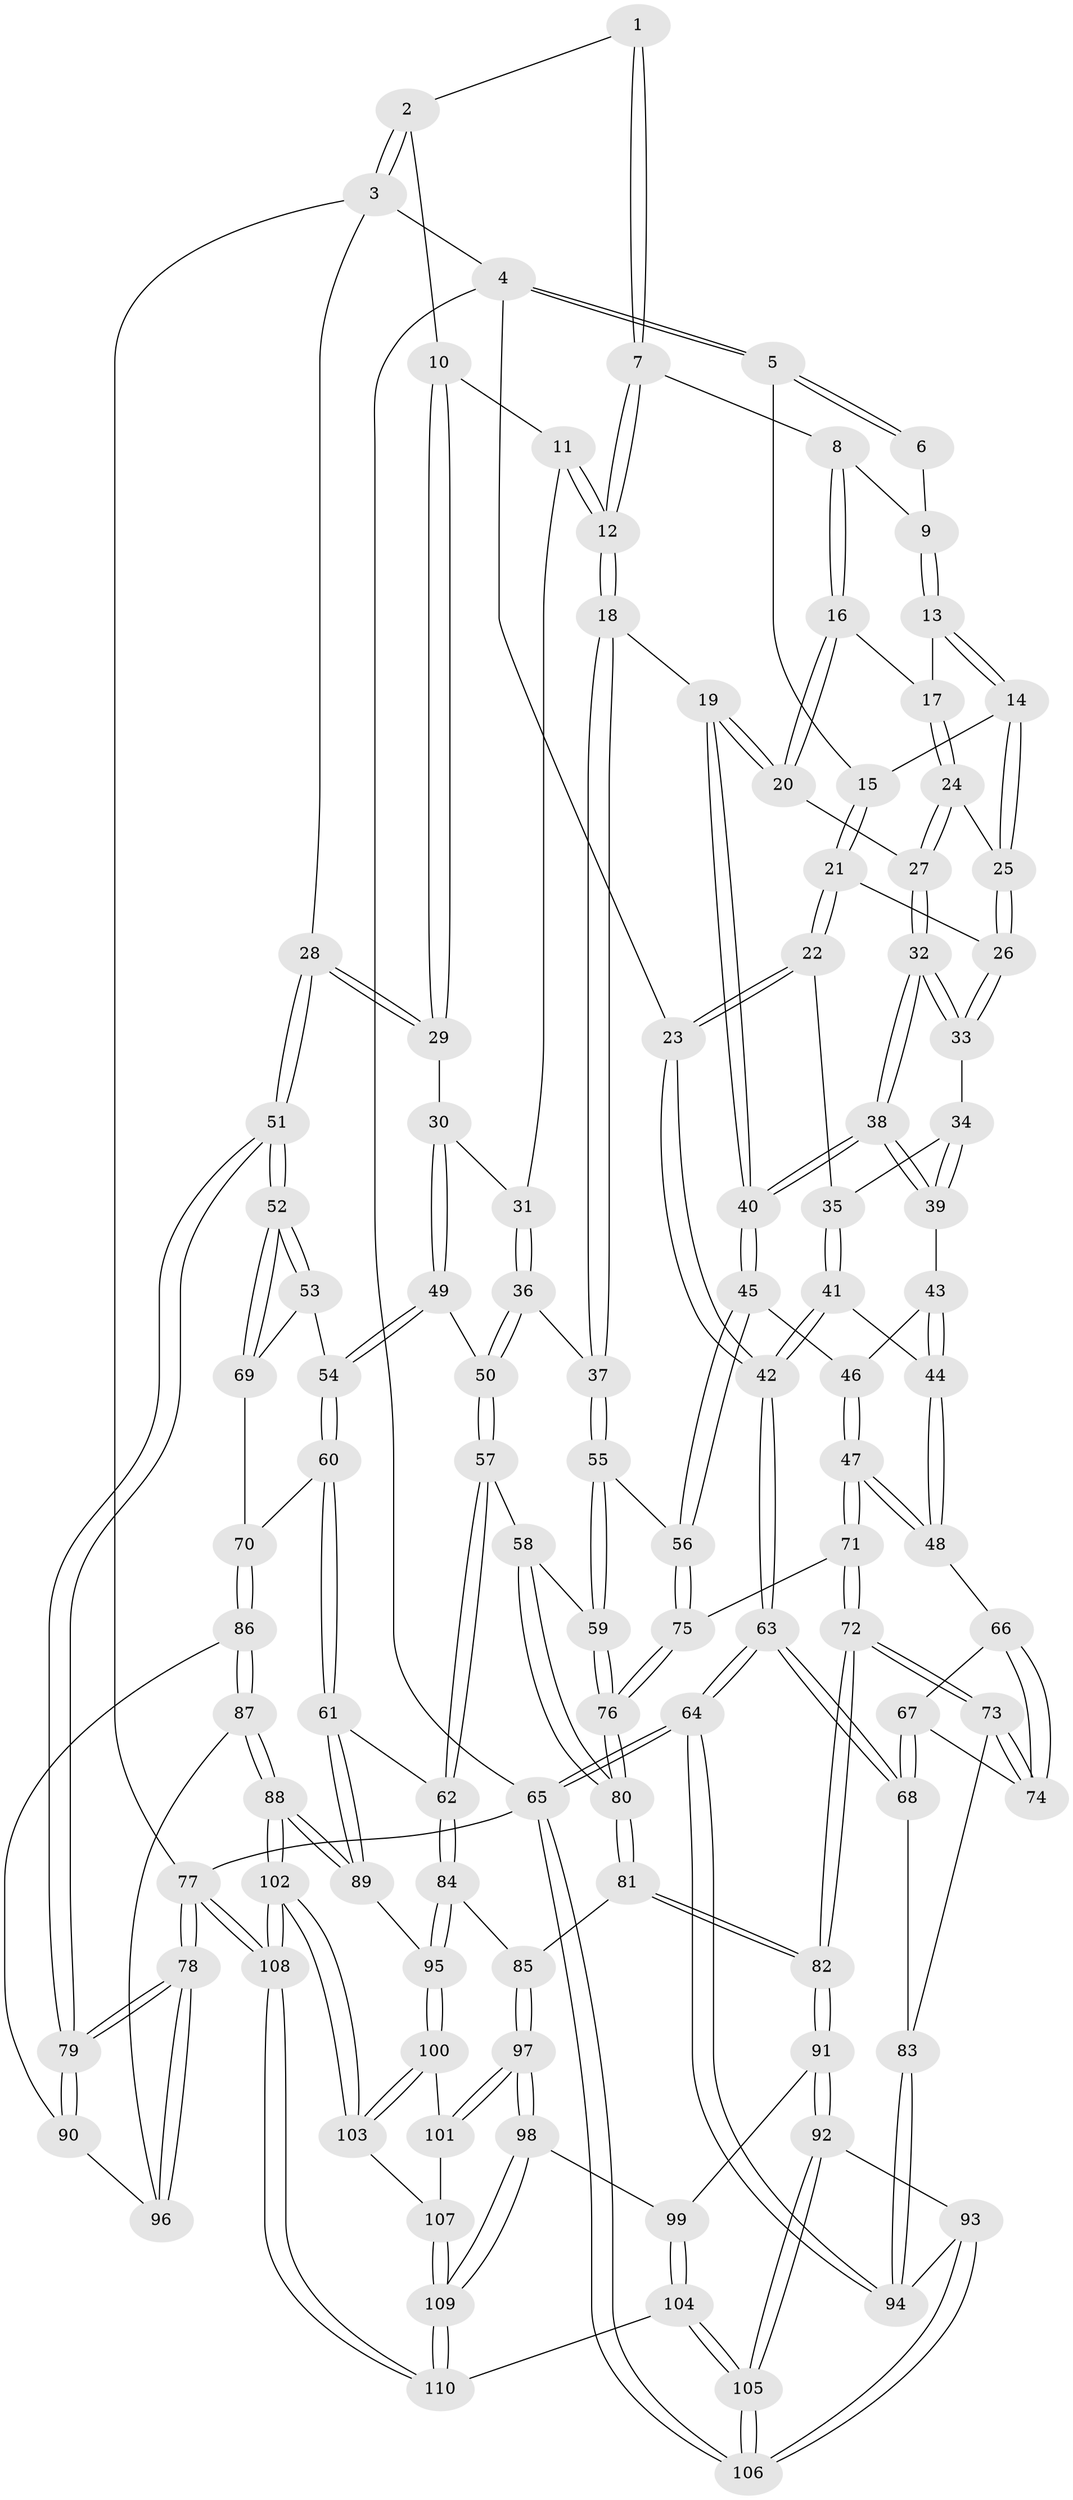 // coarse degree distribution, {6: 0.09090909090909091, 4: 0.3939393939393939, 5: 0.3484848484848485, 7: 0.015151515151515152, 3: 0.12121212121212122, 8: 0.030303030303030304}
// Generated by graph-tools (version 1.1) at 2025/21/03/04/25 18:21:09]
// undirected, 110 vertices, 272 edges
graph export_dot {
graph [start="1"]
  node [color=gray90,style=filled];
  1 [pos="+0.6563908931649421+0"];
  2 [pos="+0.8971618591983402+0"];
  3 [pos="+1+0"];
  4 [pos="+0+0"];
  5 [pos="+0+0"];
  6 [pos="+0.26583712602454224+0"];
  7 [pos="+0.6016238036653159+0"];
  8 [pos="+0.5882040833223373+0.004743924160918302"];
  9 [pos="+0.36141429496517485+0.07849227157905461"];
  10 [pos="+0.8175369339799469+0.11037867479605114"];
  11 [pos="+0.7644925277649125+0.1706383475889579"];
  12 [pos="+0.6871549596387933+0.1930544415425014"];
  13 [pos="+0.3609783397273778+0.0866687540292142"];
  14 [pos="+0.35688799705935853+0.10346192187232199"];
  15 [pos="+0.2112747733943925+0.09732778937608898"];
  16 [pos="+0.5391610638209182+0.09811145568915233"];
  17 [pos="+0.516226794505986+0.10389978741754695"];
  18 [pos="+0.6453400237234522+0.2849427188114449"];
  19 [pos="+0.608548005338349+0.2741437658277581"];
  20 [pos="+0.5324642707953235+0.2191842508091069"];
  21 [pos="+0.21949063151773873+0.17555103504241965"];
  22 [pos="+0.160603220157859+0.2248845765435899"];
  23 [pos="+0+0.04145800404543604"];
  24 [pos="+0.3848861321614904+0.1667029985192187"];
  25 [pos="+0.3597639337059386+0.12953408242105158"];
  26 [pos="+0.2508315332500075+0.18519964159253685"];
  27 [pos="+0.40720249815120796+0.2564922922305505"];
  28 [pos="+1+0.08036513456561371"];
  29 [pos="+0.9170228903079743+0.26907978701237445"];
  30 [pos="+0.8964405966372732+0.29194570092504396"];
  31 [pos="+0.7942999103963724+0.2287802134855454"];
  32 [pos="+0.40644578768679557+0.2578208651283622"];
  33 [pos="+0.30736792233517607+0.26499648473591364"];
  34 [pos="+0.28902194600192405+0.2825512121443531"];
  35 [pos="+0.17795997091120666+0.2954657289712981"];
  36 [pos="+0.6962353530109284+0.31688331236011974"];
  37 [pos="+0.6497060192965824+0.29201994050943497"];
  38 [pos="+0.4201027072970119+0.36084802053850973"];
  39 [pos="+0.2858126360551653+0.3411449564910903"];
  40 [pos="+0.4336246990488505+0.40901403982428064"];
  41 [pos="+0.14808179221075707+0.3935438347912832"];
  42 [pos="+0+0.3007273636997978"];
  43 [pos="+0.2789290447146062+0.3554555488171706"];
  44 [pos="+0.1614931056675216+0.41221692595674325"];
  45 [pos="+0.4333323550620284+0.4289057762406924"];
  46 [pos="+0.3039781721882788+0.38121580653451104"];
  47 [pos="+0.2387454222125126+0.4863275658117531"];
  48 [pos="+0.16742414946381362+0.43037882161231245"];
  49 [pos="+0.8645384891550552+0.36257777565099153"];
  50 [pos="+0.780043585436608+0.38415171368531115"];
  51 [pos="+1+0.5319371959681075"];
  52 [pos="+1+0.5286905952941847"];
  53 [pos="+0.9611091901550124+0.44756546326840174"];
  54 [pos="+0.9198187818473075+0.42678630337542034"];
  55 [pos="+0.5823831630073792+0.44421674939971006"];
  56 [pos="+0.4342970137383491+0.434593141140108"];
  57 [pos="+0.70724906940484+0.5580867940514445"];
  58 [pos="+0.6715756805604552+0.5400706058709286"];
  59 [pos="+0.6282478676125064+0.49735928219266345"];
  60 [pos="+0.8123547153133731+0.6161445708594996"];
  61 [pos="+0.7302177050729378+0.6067759722045568"];
  62 [pos="+0.7276448146035768+0.60489787974288"];
  63 [pos="+0+0.5374868522482734"];
  64 [pos="+0+1"];
  65 [pos="+0+1"];
  66 [pos="+0.14894694368987196+0.45473307631537396"];
  67 [pos="+0.043875749303933925+0.5403040417383692"];
  68 [pos="+0+0.54388364095843"];
  69 [pos="+0.8598605191607395+0.6287924356677159"];
  70 [pos="+0.8504082790399738+0.6326856844391817"];
  71 [pos="+0.2461741142438373+0.49355892498109105"];
  72 [pos="+0.25759113117118587+0.6860195339308125"];
  73 [pos="+0.15192210100346631+0.6582669419257361"];
  74 [pos="+0.12909287610883202+0.6181005823253108"];
  75 [pos="+0.43040790868479506+0.44278137181137955"];
  76 [pos="+0.4424837854195609+0.561029409757727"];
  77 [pos="+1+1"];
  78 [pos="+1+0.8946893650349433"];
  79 [pos="+1+0.7633426722941404"];
  80 [pos="+0.44378821811433755+0.6004446070665829"];
  81 [pos="+0.42499958347089617+0.6631317608914169"];
  82 [pos="+0.26253978447763876+0.6913430897570472"];
  83 [pos="+0.08277809914342123+0.6825577152873785"];
  84 [pos="+0.5732809562502184+0.6996663114753593"];
  85 [pos="+0.466852807992413+0.7009364664288541"];
  86 [pos="+0.860965677388293+0.6533337480738073"];
  87 [pos="+0.849986560494661+0.8557062781696956"];
  88 [pos="+0.8083659644668818+0.888184440266652"];
  89 [pos="+0.7316000625949123+0.8133638572561623"];
  90 [pos="+0.9674265363264979+0.7371497844538805"];
  91 [pos="+0.2454067888138792+0.7828571196085362"];
  92 [pos="+0.21714128930707197+0.8132417172929225"];
  93 [pos="+0.18854402474672025+0.8256123389455706"];
  94 [pos="+0.027714687514189287+0.7819986875198545"];
  95 [pos="+0.636788632667084+0.8241760499341486"];
  96 [pos="+0.8540439454942692+0.8545998125058429"];
  97 [pos="+0.48361817459619777+0.8832689255936856"];
  98 [pos="+0.4709518911064+0.8991154667380211"];
  99 [pos="+0.3110104388400433+0.8430333362980905"];
  100 [pos="+0.6044981025758922+0.855479704371945"];
  101 [pos="+0.5642946449331252+0.8777514796794322"];
  102 [pos="+0.795031716719904+1"];
  103 [pos="+0.7503562855007423+1"];
  104 [pos="+0.3283953903331241+1"];
  105 [pos="+0.27563477918089396+1"];
  106 [pos="+0+1"];
  107 [pos="+0.6197038212213639+0.9575307500994251"];
  108 [pos="+0.8562148444310158+1"];
  109 [pos="+0.4261053045868826+1"];
  110 [pos="+0.40354213745957973+1"];
  1 -- 2;
  1 -- 7;
  1 -- 7;
  2 -- 3;
  2 -- 3;
  2 -- 10;
  3 -- 4;
  3 -- 28;
  3 -- 77;
  4 -- 5;
  4 -- 5;
  4 -- 23;
  4 -- 65;
  5 -- 6;
  5 -- 6;
  5 -- 15;
  6 -- 9;
  7 -- 8;
  7 -- 12;
  7 -- 12;
  8 -- 9;
  8 -- 16;
  8 -- 16;
  9 -- 13;
  9 -- 13;
  10 -- 11;
  10 -- 29;
  10 -- 29;
  11 -- 12;
  11 -- 12;
  11 -- 31;
  12 -- 18;
  12 -- 18;
  13 -- 14;
  13 -- 14;
  13 -- 17;
  14 -- 15;
  14 -- 25;
  14 -- 25;
  15 -- 21;
  15 -- 21;
  16 -- 17;
  16 -- 20;
  16 -- 20;
  17 -- 24;
  17 -- 24;
  18 -- 19;
  18 -- 37;
  18 -- 37;
  19 -- 20;
  19 -- 20;
  19 -- 40;
  19 -- 40;
  20 -- 27;
  21 -- 22;
  21 -- 22;
  21 -- 26;
  22 -- 23;
  22 -- 23;
  22 -- 35;
  23 -- 42;
  23 -- 42;
  24 -- 25;
  24 -- 27;
  24 -- 27;
  25 -- 26;
  25 -- 26;
  26 -- 33;
  26 -- 33;
  27 -- 32;
  27 -- 32;
  28 -- 29;
  28 -- 29;
  28 -- 51;
  28 -- 51;
  29 -- 30;
  30 -- 31;
  30 -- 49;
  30 -- 49;
  31 -- 36;
  31 -- 36;
  32 -- 33;
  32 -- 33;
  32 -- 38;
  32 -- 38;
  33 -- 34;
  34 -- 35;
  34 -- 39;
  34 -- 39;
  35 -- 41;
  35 -- 41;
  36 -- 37;
  36 -- 50;
  36 -- 50;
  37 -- 55;
  37 -- 55;
  38 -- 39;
  38 -- 39;
  38 -- 40;
  38 -- 40;
  39 -- 43;
  40 -- 45;
  40 -- 45;
  41 -- 42;
  41 -- 42;
  41 -- 44;
  42 -- 63;
  42 -- 63;
  43 -- 44;
  43 -- 44;
  43 -- 46;
  44 -- 48;
  44 -- 48;
  45 -- 46;
  45 -- 56;
  45 -- 56;
  46 -- 47;
  46 -- 47;
  47 -- 48;
  47 -- 48;
  47 -- 71;
  47 -- 71;
  48 -- 66;
  49 -- 50;
  49 -- 54;
  49 -- 54;
  50 -- 57;
  50 -- 57;
  51 -- 52;
  51 -- 52;
  51 -- 79;
  51 -- 79;
  52 -- 53;
  52 -- 53;
  52 -- 69;
  52 -- 69;
  53 -- 54;
  53 -- 69;
  54 -- 60;
  54 -- 60;
  55 -- 56;
  55 -- 59;
  55 -- 59;
  56 -- 75;
  56 -- 75;
  57 -- 58;
  57 -- 62;
  57 -- 62;
  58 -- 59;
  58 -- 80;
  58 -- 80;
  59 -- 76;
  59 -- 76;
  60 -- 61;
  60 -- 61;
  60 -- 70;
  61 -- 62;
  61 -- 89;
  61 -- 89;
  62 -- 84;
  62 -- 84;
  63 -- 64;
  63 -- 64;
  63 -- 68;
  63 -- 68;
  64 -- 65;
  64 -- 65;
  64 -- 94;
  64 -- 94;
  65 -- 106;
  65 -- 106;
  65 -- 77;
  66 -- 67;
  66 -- 74;
  66 -- 74;
  67 -- 68;
  67 -- 68;
  67 -- 74;
  68 -- 83;
  69 -- 70;
  70 -- 86;
  70 -- 86;
  71 -- 72;
  71 -- 72;
  71 -- 75;
  72 -- 73;
  72 -- 73;
  72 -- 82;
  72 -- 82;
  73 -- 74;
  73 -- 74;
  73 -- 83;
  75 -- 76;
  75 -- 76;
  76 -- 80;
  76 -- 80;
  77 -- 78;
  77 -- 78;
  77 -- 108;
  77 -- 108;
  78 -- 79;
  78 -- 79;
  78 -- 96;
  78 -- 96;
  79 -- 90;
  79 -- 90;
  80 -- 81;
  80 -- 81;
  81 -- 82;
  81 -- 82;
  81 -- 85;
  82 -- 91;
  82 -- 91;
  83 -- 94;
  83 -- 94;
  84 -- 85;
  84 -- 95;
  84 -- 95;
  85 -- 97;
  85 -- 97;
  86 -- 87;
  86 -- 87;
  86 -- 90;
  87 -- 88;
  87 -- 88;
  87 -- 96;
  88 -- 89;
  88 -- 89;
  88 -- 102;
  88 -- 102;
  89 -- 95;
  90 -- 96;
  91 -- 92;
  91 -- 92;
  91 -- 99;
  92 -- 93;
  92 -- 105;
  92 -- 105;
  93 -- 94;
  93 -- 106;
  93 -- 106;
  95 -- 100;
  95 -- 100;
  97 -- 98;
  97 -- 98;
  97 -- 101;
  97 -- 101;
  98 -- 99;
  98 -- 109;
  98 -- 109;
  99 -- 104;
  99 -- 104;
  100 -- 101;
  100 -- 103;
  100 -- 103;
  101 -- 107;
  102 -- 103;
  102 -- 103;
  102 -- 108;
  102 -- 108;
  103 -- 107;
  104 -- 105;
  104 -- 105;
  104 -- 110;
  105 -- 106;
  105 -- 106;
  107 -- 109;
  107 -- 109;
  108 -- 110;
  108 -- 110;
  109 -- 110;
  109 -- 110;
}
